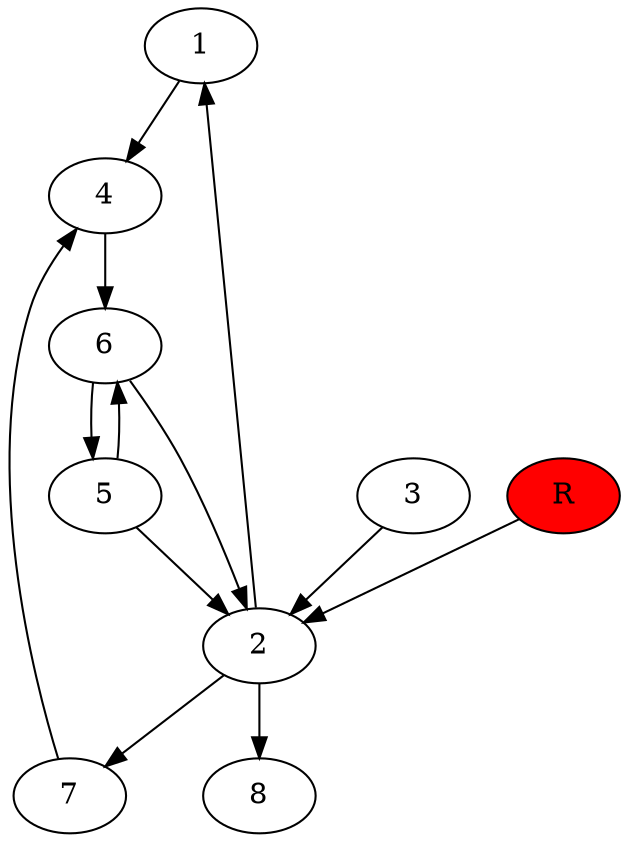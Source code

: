 digraph prb33265 {
	1
	2
	3
	4
	5
	6
	7
	8
	R [fillcolor="#ff0000" style=filled]
	1 -> 4
	2 -> 1
	2 -> 7
	2 -> 8
	3 -> 2
	4 -> 6
	5 -> 2
	5 -> 6
	6 -> 2
	6 -> 5
	7 -> 4
	R -> 2
}
